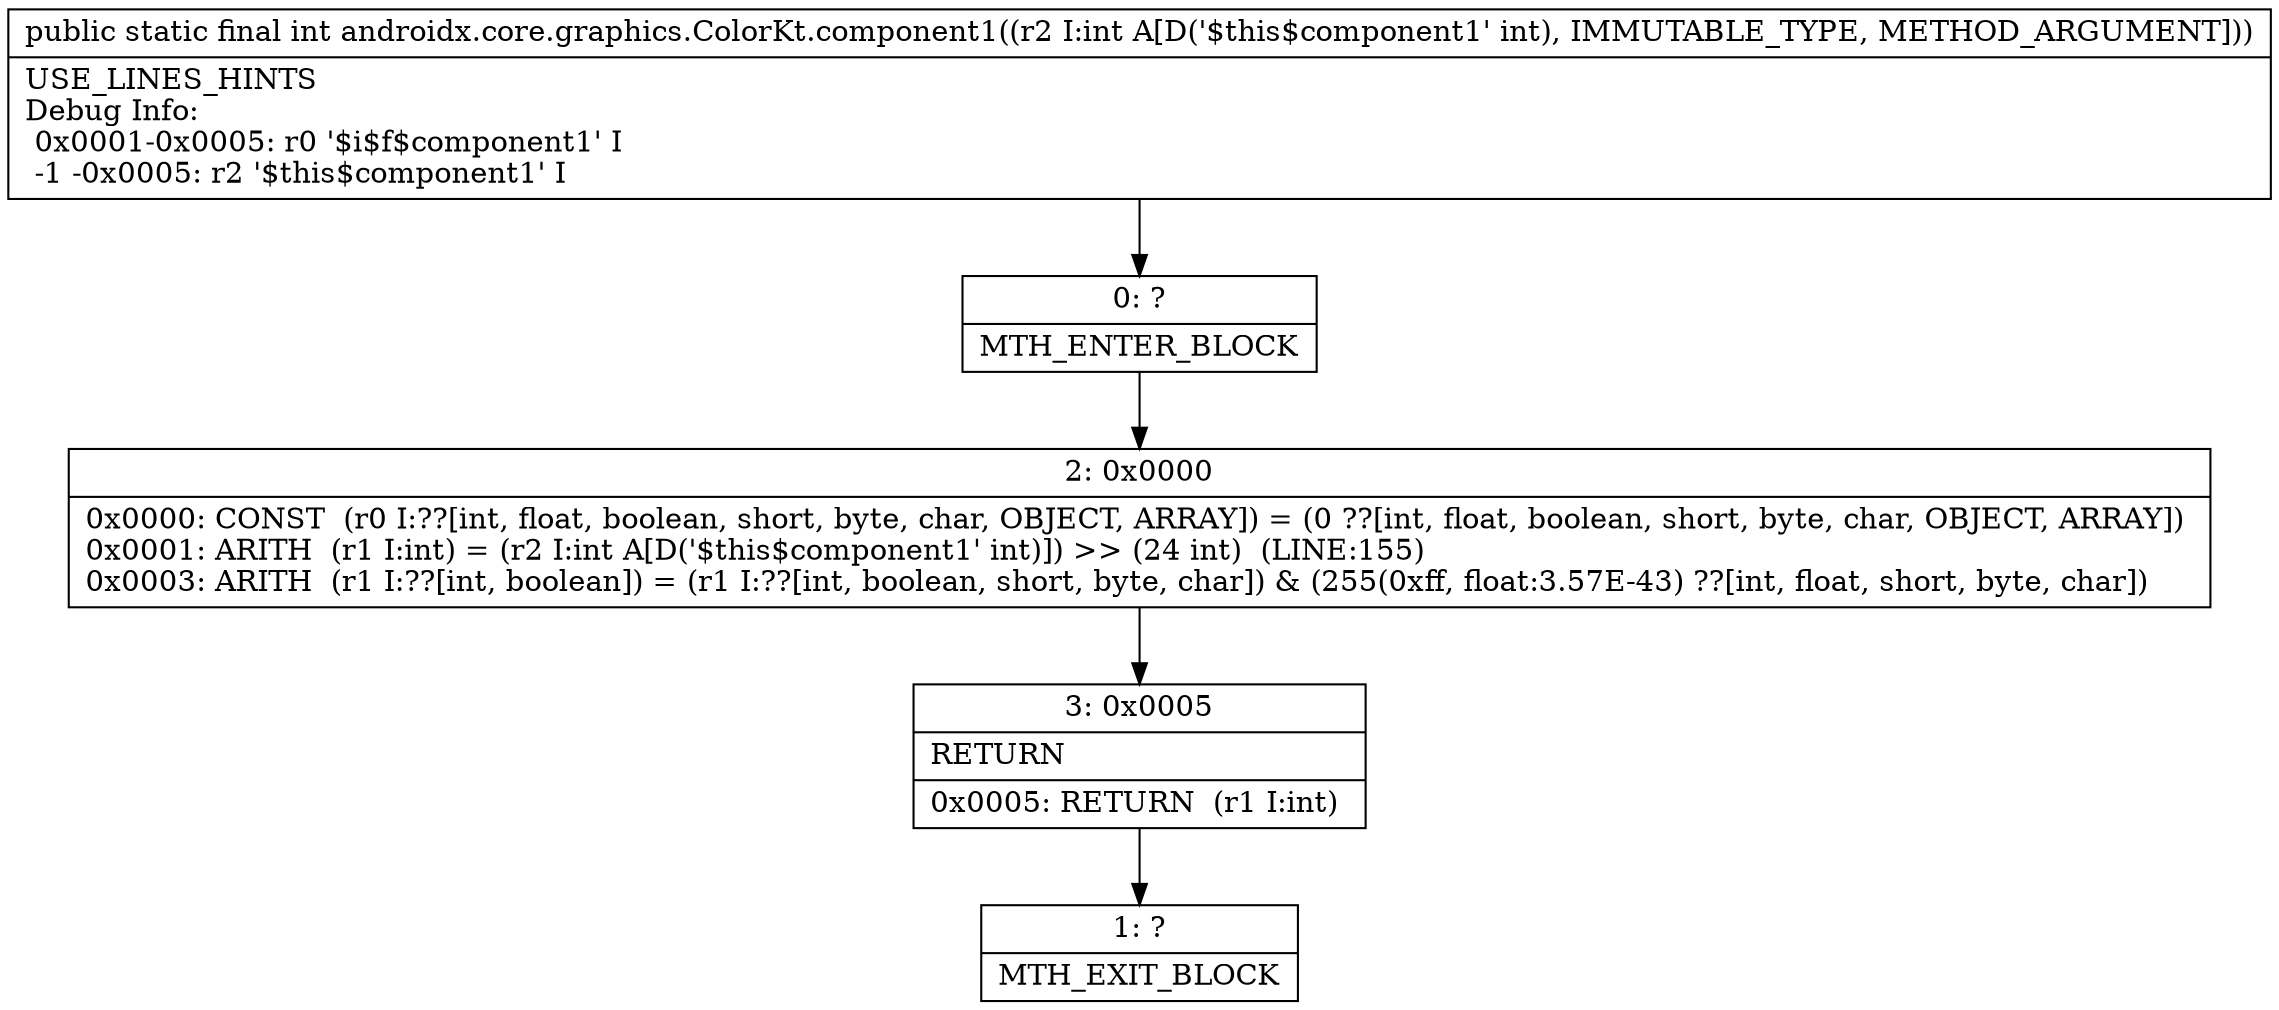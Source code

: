 digraph "CFG forandroidx.core.graphics.ColorKt.component1(I)I" {
Node_0 [shape=record,label="{0\:\ ?|MTH_ENTER_BLOCK\l}"];
Node_2 [shape=record,label="{2\:\ 0x0000|0x0000: CONST  (r0 I:??[int, float, boolean, short, byte, char, OBJECT, ARRAY]) = (0 ??[int, float, boolean, short, byte, char, OBJECT, ARRAY]) \l0x0001: ARITH  (r1 I:int) = (r2 I:int A[D('$this$component1' int)]) \>\> (24 int)  (LINE:155)\l0x0003: ARITH  (r1 I:??[int, boolean]) = (r1 I:??[int, boolean, short, byte, char]) & (255(0xff, float:3.57E\-43) ??[int, float, short, byte, char]) \l}"];
Node_3 [shape=record,label="{3\:\ 0x0005|RETURN\l|0x0005: RETURN  (r1 I:int) \l}"];
Node_1 [shape=record,label="{1\:\ ?|MTH_EXIT_BLOCK\l}"];
MethodNode[shape=record,label="{public static final int androidx.core.graphics.ColorKt.component1((r2 I:int A[D('$this$component1' int), IMMUTABLE_TYPE, METHOD_ARGUMENT]))  | USE_LINES_HINTS\lDebug Info:\l  0x0001\-0x0005: r0 '$i$f$component1' I\l  \-1 \-0x0005: r2 '$this$component1' I\l}"];
MethodNode -> Node_0;Node_0 -> Node_2;
Node_2 -> Node_3;
Node_3 -> Node_1;
}

